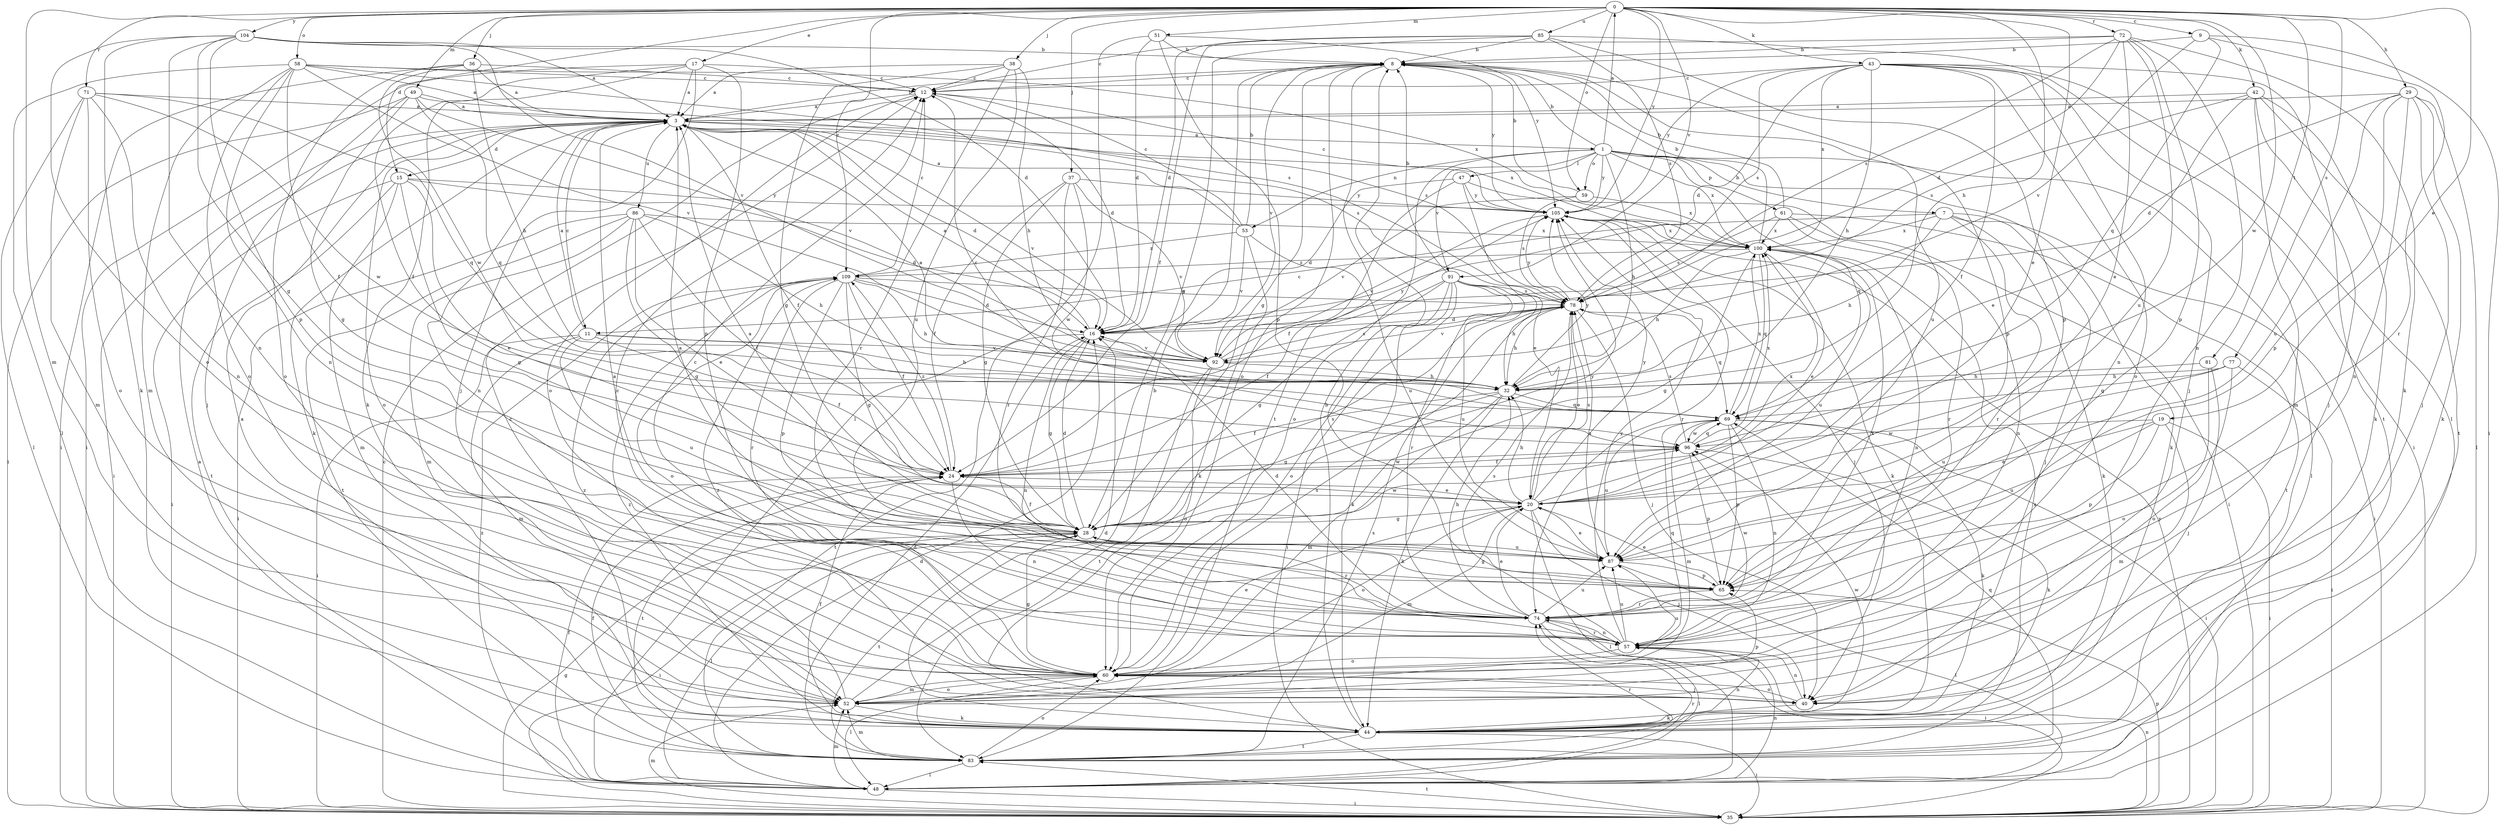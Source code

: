 strict digraph  {
0;
1;
3;
7;
8;
9;
11;
12;
15;
16;
17;
19;
20;
24;
28;
29;
32;
35;
36;
37;
38;
40;
42;
43;
44;
47;
48;
49;
51;
52;
53;
57;
58;
59;
60;
61;
65;
69;
71;
72;
74;
77;
78;
81;
83;
85;
86;
87;
91;
92;
96;
100;
104;
105;
109;
0 -> 9  [label=c];
0 -> 15  [label=d];
0 -> 17  [label=e];
0 -> 19  [label=e];
0 -> 20  [label=e];
0 -> 29  [label=h];
0 -> 32  [label=h];
0 -> 36  [label=j];
0 -> 37  [label=j];
0 -> 38  [label=j];
0 -> 42  [label=k];
0 -> 43  [label=k];
0 -> 49  [label=m];
0 -> 51  [label=m];
0 -> 52  [label=m];
0 -> 58  [label=o];
0 -> 59  [label=o];
0 -> 71  [label=r];
0 -> 72  [label=r];
0 -> 77  [label=s];
0 -> 81  [label=t];
0 -> 85  [label=u];
0 -> 91  [label=v];
0 -> 96  [label=w];
0 -> 104  [label=y];
0 -> 105  [label=y];
0 -> 109  [label=z];
1 -> 0  [label=a];
1 -> 7  [label=b];
1 -> 8  [label=b];
1 -> 32  [label=h];
1 -> 44  [label=k];
1 -> 47  [label=l];
1 -> 48  [label=l];
1 -> 53  [label=n];
1 -> 59  [label=o];
1 -> 60  [label=o];
1 -> 61  [label=p];
1 -> 69  [label=q];
1 -> 91  [label=v];
1 -> 100  [label=x];
1 -> 105  [label=y];
3 -> 1  [label=a];
3 -> 8  [label=b];
3 -> 11  [label=c];
3 -> 15  [label=d];
3 -> 16  [label=d];
3 -> 24  [label=f];
3 -> 35  [label=i];
3 -> 44  [label=k];
3 -> 57  [label=n];
3 -> 60  [label=o];
3 -> 78  [label=s];
3 -> 86  [label=u];
3 -> 92  [label=v];
3 -> 100  [label=x];
7 -> 11  [label=c];
7 -> 32  [label=h];
7 -> 35  [label=i];
7 -> 40  [label=j];
7 -> 44  [label=k];
7 -> 74  [label=r];
7 -> 100  [label=x];
8 -> 12  [label=c];
8 -> 28  [label=g];
8 -> 60  [label=o];
8 -> 65  [label=p];
8 -> 83  [label=t];
8 -> 87  [label=u];
8 -> 92  [label=v];
8 -> 105  [label=y];
9 -> 8  [label=b];
9 -> 35  [label=i];
9 -> 69  [label=q];
9 -> 74  [label=r];
9 -> 92  [label=v];
11 -> 3  [label=a];
11 -> 24  [label=f];
11 -> 32  [label=h];
11 -> 35  [label=i];
11 -> 52  [label=m];
11 -> 87  [label=u];
11 -> 92  [label=v];
12 -> 3  [label=a];
12 -> 16  [label=d];
12 -> 60  [label=o];
15 -> 16  [label=d];
15 -> 20  [label=e];
15 -> 28  [label=g];
15 -> 35  [label=i];
15 -> 52  [label=m];
15 -> 83  [label=t];
15 -> 105  [label=y];
16 -> 3  [label=a];
16 -> 28  [label=g];
16 -> 57  [label=n];
16 -> 83  [label=t];
16 -> 92  [label=v];
17 -> 3  [label=a];
17 -> 12  [label=c];
17 -> 24  [label=f];
17 -> 35  [label=i];
17 -> 40  [label=j];
17 -> 44  [label=k];
17 -> 65  [label=p];
19 -> 20  [label=e];
19 -> 35  [label=i];
19 -> 52  [label=m];
19 -> 65  [label=p];
19 -> 87  [label=u];
19 -> 96  [label=w];
20 -> 28  [label=g];
20 -> 32  [label=h];
20 -> 40  [label=j];
20 -> 48  [label=l];
20 -> 52  [label=m];
20 -> 60  [label=o];
20 -> 78  [label=s];
20 -> 100  [label=x];
20 -> 105  [label=y];
24 -> 20  [label=e];
24 -> 57  [label=n];
24 -> 83  [label=t];
24 -> 96  [label=w];
24 -> 109  [label=z];
28 -> 3  [label=a];
28 -> 16  [label=d];
28 -> 24  [label=f];
28 -> 35  [label=i];
28 -> 48  [label=l];
28 -> 74  [label=r];
28 -> 78  [label=s];
28 -> 83  [label=t];
28 -> 87  [label=u];
28 -> 96  [label=w];
28 -> 105  [label=y];
29 -> 3  [label=a];
29 -> 16  [label=d];
29 -> 40  [label=j];
29 -> 44  [label=k];
29 -> 48  [label=l];
29 -> 57  [label=n];
29 -> 65  [label=p];
29 -> 87  [label=u];
32 -> 3  [label=a];
32 -> 24  [label=f];
32 -> 28  [label=g];
32 -> 44  [label=k];
32 -> 52  [label=m];
32 -> 69  [label=q];
32 -> 105  [label=y];
35 -> 12  [label=c];
35 -> 28  [label=g];
35 -> 52  [label=m];
35 -> 57  [label=n];
35 -> 65  [label=p];
35 -> 83  [label=t];
35 -> 105  [label=y];
36 -> 3  [label=a];
36 -> 12  [label=c];
36 -> 32  [label=h];
36 -> 35  [label=i];
36 -> 60  [label=o];
36 -> 96  [label=w];
37 -> 24  [label=f];
37 -> 28  [label=g];
37 -> 74  [label=r];
37 -> 92  [label=v];
37 -> 96  [label=w];
37 -> 105  [label=y];
38 -> 3  [label=a];
38 -> 12  [label=c];
38 -> 28  [label=g];
38 -> 32  [label=h];
38 -> 74  [label=r];
38 -> 87  [label=u];
40 -> 44  [label=k];
40 -> 57  [label=n];
40 -> 60  [label=o];
40 -> 109  [label=z];
42 -> 3  [label=a];
42 -> 20  [label=e];
42 -> 40  [label=j];
42 -> 44  [label=k];
42 -> 52  [label=m];
42 -> 78  [label=s];
42 -> 83  [label=t];
43 -> 12  [label=c];
43 -> 16  [label=d];
43 -> 24  [label=f];
43 -> 32  [label=h];
43 -> 35  [label=i];
43 -> 40  [label=j];
43 -> 57  [label=n];
43 -> 60  [label=o];
43 -> 78  [label=s];
43 -> 83  [label=t];
43 -> 100  [label=x];
43 -> 105  [label=y];
44 -> 8  [label=b];
44 -> 12  [label=c];
44 -> 16  [label=d];
44 -> 24  [label=f];
44 -> 35  [label=i];
44 -> 57  [label=n];
44 -> 83  [label=t];
44 -> 96  [label=w];
44 -> 109  [label=z];
47 -> 16  [label=d];
47 -> 20  [label=e];
47 -> 24  [label=f];
47 -> 35  [label=i];
47 -> 105  [label=y];
48 -> 3  [label=a];
48 -> 16  [label=d];
48 -> 24  [label=f];
48 -> 35  [label=i];
48 -> 52  [label=m];
48 -> 57  [label=n];
48 -> 74  [label=r];
48 -> 109  [label=z];
49 -> 3  [label=a];
49 -> 28  [label=g];
49 -> 35  [label=i];
49 -> 40  [label=j];
49 -> 69  [label=q];
49 -> 78  [label=s];
49 -> 92  [label=v];
51 -> 8  [label=b];
51 -> 16  [label=d];
51 -> 48  [label=l];
51 -> 65  [label=p];
51 -> 105  [label=y];
52 -> 3  [label=a];
52 -> 8  [label=b];
52 -> 44  [label=k];
52 -> 60  [label=o];
52 -> 65  [label=p];
52 -> 109  [label=z];
53 -> 3  [label=a];
53 -> 8  [label=b];
53 -> 12  [label=c];
53 -> 44  [label=k];
53 -> 87  [label=u];
53 -> 92  [label=v];
53 -> 109  [label=z];
57 -> 60  [label=o];
57 -> 69  [label=q];
57 -> 74  [label=r];
57 -> 78  [label=s];
57 -> 87  [label=u];
57 -> 105  [label=y];
58 -> 3  [label=a];
58 -> 12  [label=c];
58 -> 24  [label=f];
58 -> 48  [label=l];
58 -> 52  [label=m];
58 -> 57  [label=n];
58 -> 60  [label=o];
58 -> 78  [label=s];
58 -> 92  [label=v];
58 -> 100  [label=x];
59 -> 8  [label=b];
59 -> 78  [label=s];
59 -> 92  [label=v];
59 -> 100  [label=x];
60 -> 12  [label=c];
60 -> 20  [label=e];
60 -> 28  [label=g];
60 -> 40  [label=j];
60 -> 48  [label=l];
60 -> 52  [label=m];
60 -> 78  [label=s];
60 -> 87  [label=u];
61 -> 8  [label=b];
61 -> 57  [label=n];
61 -> 74  [label=r];
61 -> 78  [label=s];
61 -> 83  [label=t];
61 -> 100  [label=x];
65 -> 20  [label=e];
65 -> 28  [label=g];
65 -> 74  [label=r];
69 -> 12  [label=c];
69 -> 35  [label=i];
69 -> 44  [label=k];
69 -> 52  [label=m];
69 -> 57  [label=n];
69 -> 65  [label=p];
69 -> 87  [label=u];
69 -> 96  [label=w];
69 -> 100  [label=x];
71 -> 3  [label=a];
71 -> 48  [label=l];
71 -> 52  [label=m];
71 -> 57  [label=n];
71 -> 60  [label=o];
71 -> 69  [label=q];
71 -> 96  [label=w];
72 -> 8  [label=b];
72 -> 12  [label=c];
72 -> 16  [label=d];
72 -> 20  [label=e];
72 -> 44  [label=k];
72 -> 57  [label=n];
72 -> 65  [label=p];
72 -> 78  [label=s];
72 -> 87  [label=u];
74 -> 3  [label=a];
74 -> 12  [label=c];
74 -> 16  [label=d];
74 -> 20  [label=e];
74 -> 32  [label=h];
74 -> 35  [label=i];
74 -> 48  [label=l];
74 -> 57  [label=n];
74 -> 87  [label=u];
74 -> 96  [label=w];
74 -> 100  [label=x];
77 -> 32  [label=h];
77 -> 35  [label=i];
77 -> 60  [label=o];
77 -> 69  [label=q];
77 -> 87  [label=u];
78 -> 16  [label=d];
78 -> 20  [label=e];
78 -> 32  [label=h];
78 -> 40  [label=j];
78 -> 69  [label=q];
78 -> 92  [label=v];
78 -> 105  [label=y];
81 -> 32  [label=h];
81 -> 40  [label=j];
81 -> 60  [label=o];
83 -> 16  [label=d];
83 -> 24  [label=f];
83 -> 48  [label=l];
83 -> 52  [label=m];
83 -> 60  [label=o];
83 -> 69  [label=q];
83 -> 74  [label=r];
83 -> 78  [label=s];
83 -> 100  [label=x];
85 -> 8  [label=b];
85 -> 16  [label=d];
85 -> 24  [label=f];
85 -> 28  [label=g];
85 -> 48  [label=l];
85 -> 65  [label=p];
85 -> 78  [label=s];
86 -> 20  [label=e];
86 -> 24  [label=f];
86 -> 28  [label=g];
86 -> 32  [label=h];
86 -> 35  [label=i];
86 -> 52  [label=m];
86 -> 83  [label=t];
86 -> 100  [label=x];
87 -> 3  [label=a];
87 -> 20  [label=e];
87 -> 48  [label=l];
87 -> 65  [label=p];
87 -> 78  [label=s];
91 -> 8  [label=b];
91 -> 24  [label=f];
91 -> 28  [label=g];
91 -> 32  [label=h];
91 -> 35  [label=i];
91 -> 44  [label=k];
91 -> 60  [label=o];
91 -> 74  [label=r];
91 -> 78  [label=s];
91 -> 87  [label=u];
92 -> 32  [label=h];
92 -> 60  [label=o];
92 -> 78  [label=s];
92 -> 83  [label=t];
92 -> 105  [label=y];
96 -> 24  [label=f];
96 -> 44  [label=k];
96 -> 65  [label=p];
96 -> 69  [label=q];
96 -> 78  [label=s];
96 -> 100  [label=x];
100 -> 8  [label=b];
100 -> 20  [label=e];
100 -> 28  [label=g];
100 -> 32  [label=h];
100 -> 57  [label=n];
100 -> 69  [label=q];
100 -> 87  [label=u];
100 -> 109  [label=z];
104 -> 3  [label=a];
104 -> 8  [label=b];
104 -> 16  [label=d];
104 -> 28  [label=g];
104 -> 44  [label=k];
104 -> 57  [label=n];
104 -> 60  [label=o];
104 -> 65  [label=p];
104 -> 92  [label=v];
105 -> 12  [label=c];
105 -> 40  [label=j];
105 -> 44  [label=k];
105 -> 74  [label=r];
105 -> 92  [label=v];
105 -> 100  [label=x];
109 -> 12  [label=c];
109 -> 16  [label=d];
109 -> 24  [label=f];
109 -> 28  [label=g];
109 -> 32  [label=h];
109 -> 60  [label=o];
109 -> 65  [label=p];
109 -> 74  [label=r];
109 -> 78  [label=s];
}
